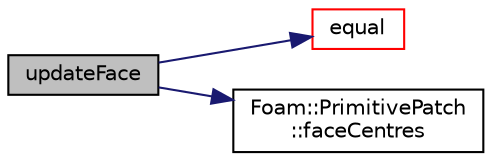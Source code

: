 digraph "updateFace"
{
  bgcolor="transparent";
  edge [fontname="Helvetica",fontsize="10",labelfontname="Helvetica",labelfontsize="10"];
  node [fontname="Helvetica",fontsize="10",shape=record];
  rankdir="LR";
  Node44 [label="updateFace",height=0.2,width=0.4,color="black", fillcolor="grey75", style="filled", fontcolor="black"];
  Node44 -> Node45 [color="midnightblue",fontsize="10",style="solid",fontname="Helvetica"];
  Node45 [label="equal",height=0.2,width=0.4,color="red",URL="$a25953.html#ad1c0941b7f21b0cbd47eadee090292cb",tooltip="Same (like operator==) "];
  Node44 -> Node48 [color="midnightblue",fontsize="10",style="solid",fontname="Helvetica"];
  Node48 [label="Foam::PrimitivePatch\l::faceCentres",height=0.2,width=0.4,color="black",URL="$a28693.html#a3f2a4d64417ede063b140fd1b65fa591",tooltip="Return face centres for patch. "];
}

